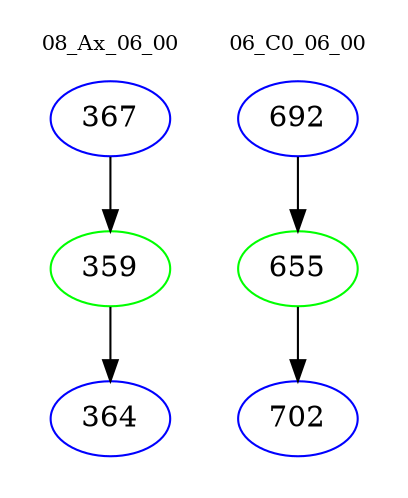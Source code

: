 digraph{
subgraph cluster_0 {
color = white
label = "08_Ax_06_00";
fontsize=10;
T0_367 [label="367", color="blue"]
T0_367 -> T0_359 [color="black"]
T0_359 [label="359", color="green"]
T0_359 -> T0_364 [color="black"]
T0_364 [label="364", color="blue"]
}
subgraph cluster_1 {
color = white
label = "06_C0_06_00";
fontsize=10;
T1_692 [label="692", color="blue"]
T1_692 -> T1_655 [color="black"]
T1_655 [label="655", color="green"]
T1_655 -> T1_702 [color="black"]
T1_702 [label="702", color="blue"]
}
}
